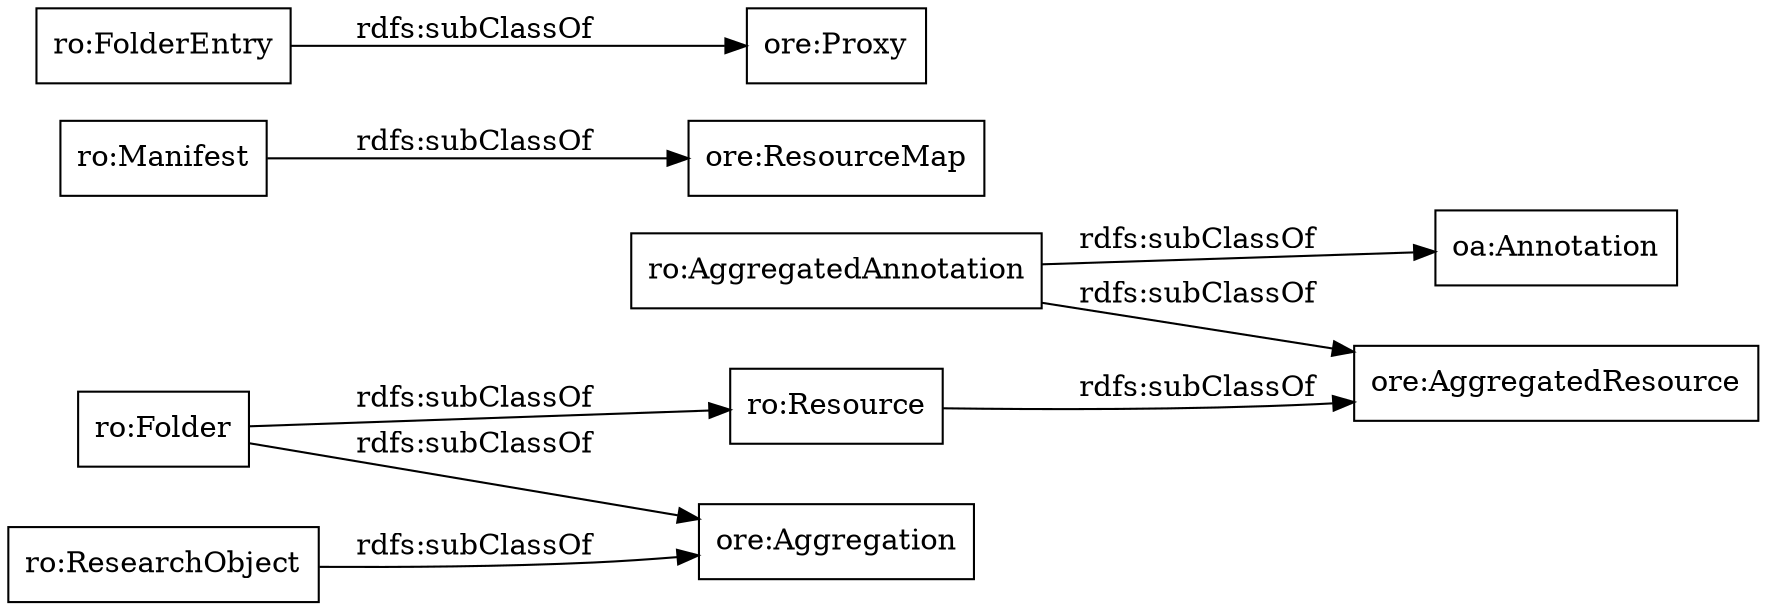 digraph ar2dtool_diagram { 
rankdir=LR;
size="1000"
node [shape = rectangle, color="black"]; "oa:Annotation" "ro:Resource" "ro:ResearchObject" "ro:Manifest" "ro:FolderEntry" "ro:Folder" "ro:AggregatedAnnotation" ; /*classes style*/
	"ro:Manifest" -> "ore:ResourceMap" [ label = "rdfs:subClassOf" ];
	"ro:AggregatedAnnotation" -> "oa:Annotation" [ label = "rdfs:subClassOf" ];
	"ro:AggregatedAnnotation" -> "ore:AggregatedResource" [ label = "rdfs:subClassOf" ];
	"ro:Folder" -> "ore:Aggregation" [ label = "rdfs:subClassOf" ];
	"ro:Folder" -> "ro:Resource" [ label = "rdfs:subClassOf" ];
	"ro:Resource" -> "ore:AggregatedResource" [ label = "rdfs:subClassOf" ];
	"ro:ResearchObject" -> "ore:Aggregation" [ label = "rdfs:subClassOf" ];
	"ro:FolderEntry" -> "ore:Proxy" [ label = "rdfs:subClassOf" ];

}
